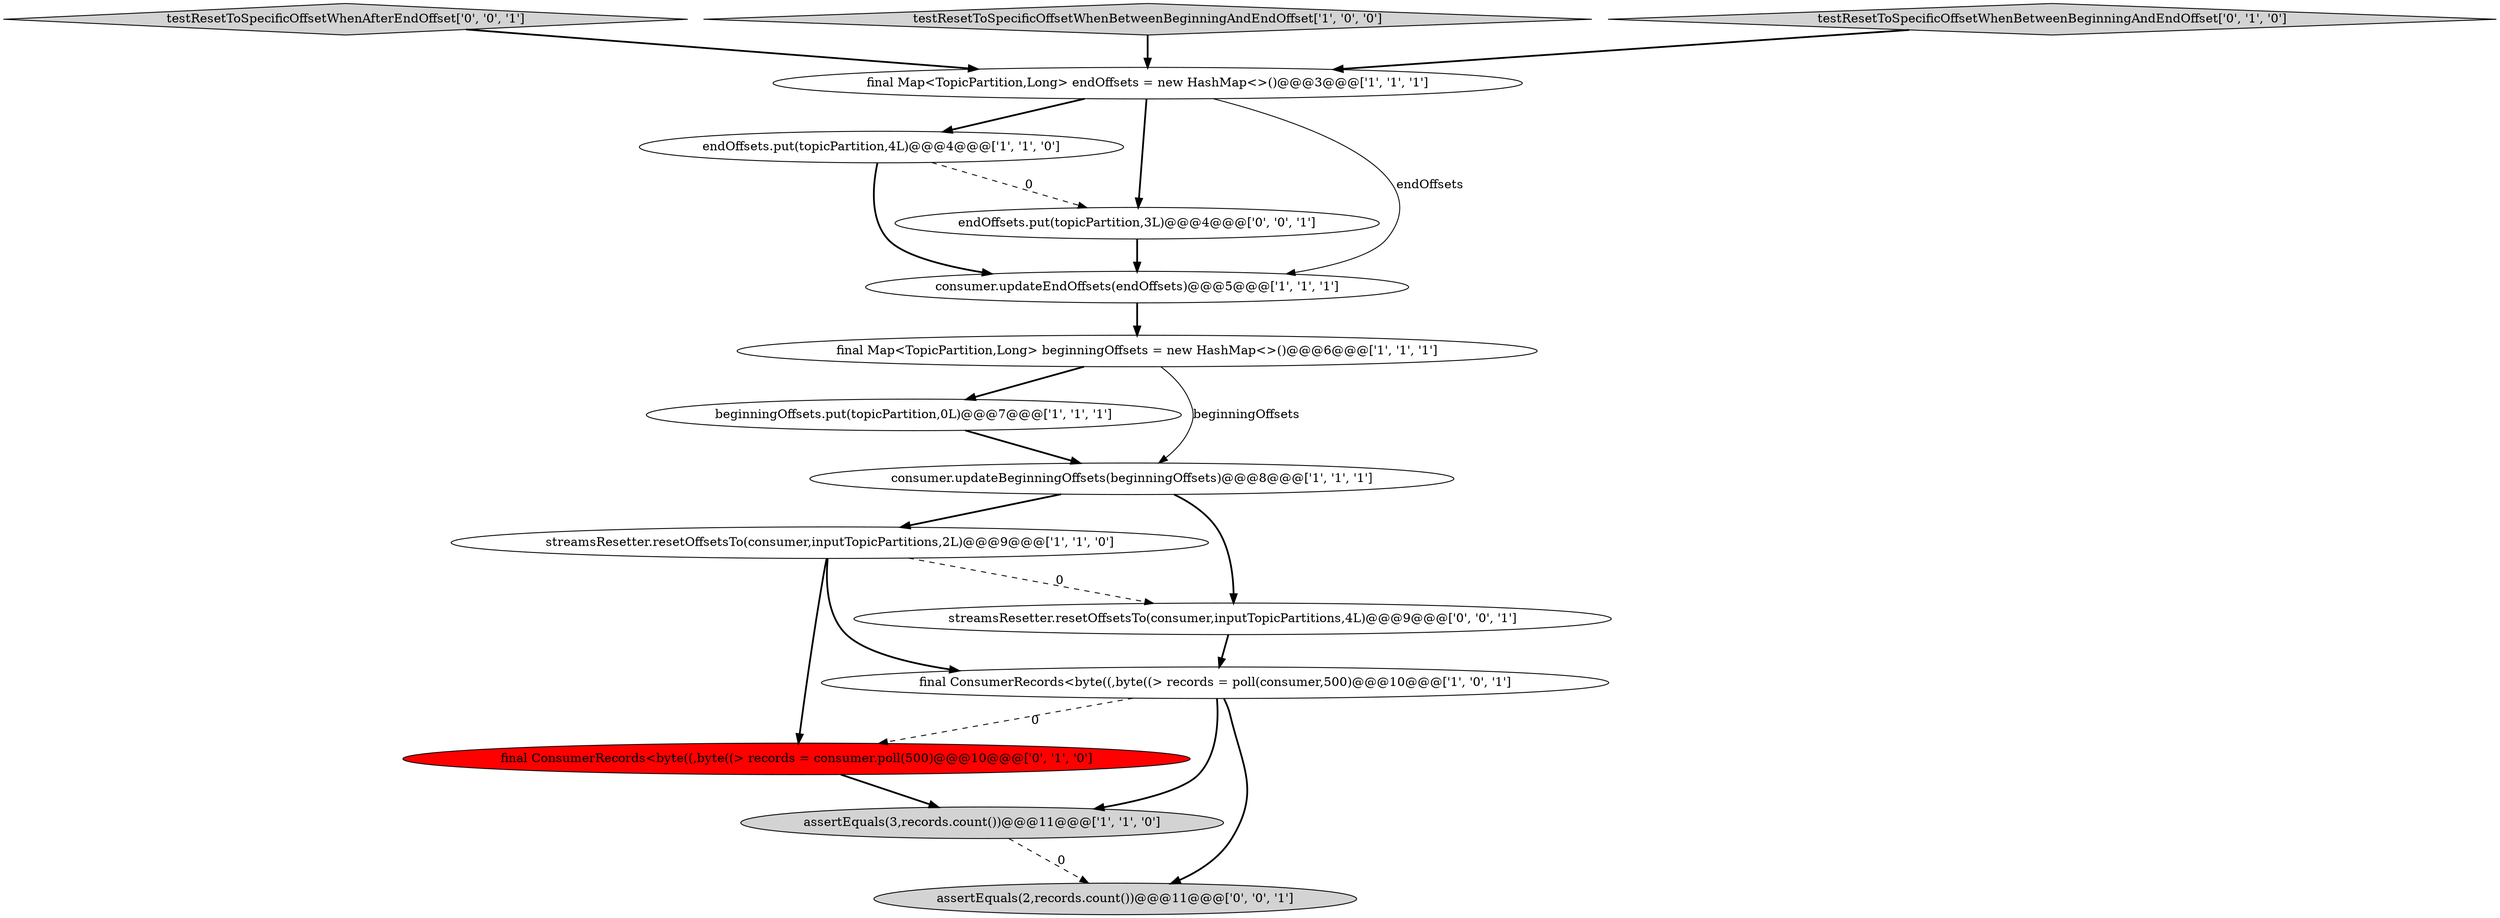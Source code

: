 digraph {
0 [style = filled, label = "consumer.updateBeginningOffsets(beginningOffsets)@@@8@@@['1', '1', '1']", fillcolor = white, shape = ellipse image = "AAA0AAABBB1BBB"];
1 [style = filled, label = "beginningOffsets.put(topicPartition,0L)@@@7@@@['1', '1', '1']", fillcolor = white, shape = ellipse image = "AAA0AAABBB1BBB"];
2 [style = filled, label = "streamsResetter.resetOffsetsTo(consumer,inputTopicPartitions,2L)@@@9@@@['1', '1', '0']", fillcolor = white, shape = ellipse image = "AAA0AAABBB1BBB"];
13 [style = filled, label = "testResetToSpecificOffsetWhenAfterEndOffset['0', '0', '1']", fillcolor = lightgray, shape = diamond image = "AAA0AAABBB3BBB"];
11 [style = filled, label = "final ConsumerRecords<byte((,byte((> records = consumer.poll(500)@@@10@@@['0', '1', '0']", fillcolor = red, shape = ellipse image = "AAA1AAABBB2BBB"];
3 [style = filled, label = "testResetToSpecificOffsetWhenBetweenBeginningAndEndOffset['1', '0', '0']", fillcolor = lightgray, shape = diamond image = "AAA0AAABBB1BBB"];
5 [style = filled, label = "assertEquals(3,records.count())@@@11@@@['1', '1', '0']", fillcolor = lightgray, shape = ellipse image = "AAA0AAABBB1BBB"];
6 [style = filled, label = "final ConsumerRecords<byte((,byte((> records = poll(consumer,500)@@@10@@@['1', '0', '1']", fillcolor = white, shape = ellipse image = "AAA0AAABBB1BBB"];
7 [style = filled, label = "endOffsets.put(topicPartition,4L)@@@4@@@['1', '1', '0']", fillcolor = white, shape = ellipse image = "AAA0AAABBB1BBB"];
9 [style = filled, label = "final Map<TopicPartition,Long> endOffsets = new HashMap<>()@@@3@@@['1', '1', '1']", fillcolor = white, shape = ellipse image = "AAA0AAABBB1BBB"];
12 [style = filled, label = "assertEquals(2,records.count())@@@11@@@['0', '0', '1']", fillcolor = lightgray, shape = ellipse image = "AAA0AAABBB3BBB"];
14 [style = filled, label = "endOffsets.put(topicPartition,3L)@@@4@@@['0', '0', '1']", fillcolor = white, shape = ellipse image = "AAA0AAABBB3BBB"];
15 [style = filled, label = "streamsResetter.resetOffsetsTo(consumer,inputTopicPartitions,4L)@@@9@@@['0', '0', '1']", fillcolor = white, shape = ellipse image = "AAA0AAABBB3BBB"];
4 [style = filled, label = "final Map<TopicPartition,Long> beginningOffsets = new HashMap<>()@@@6@@@['1', '1', '1']", fillcolor = white, shape = ellipse image = "AAA0AAABBB1BBB"];
10 [style = filled, label = "testResetToSpecificOffsetWhenBetweenBeginningAndEndOffset['0', '1', '0']", fillcolor = lightgray, shape = diamond image = "AAA0AAABBB2BBB"];
8 [style = filled, label = "consumer.updateEndOffsets(endOffsets)@@@5@@@['1', '1', '1']", fillcolor = white, shape = ellipse image = "AAA0AAABBB1BBB"];
5->12 [style = dashed, label="0"];
4->0 [style = solid, label="beginningOffsets"];
2->6 [style = bold, label=""];
7->14 [style = dashed, label="0"];
0->2 [style = bold, label=""];
6->11 [style = dashed, label="0"];
15->6 [style = bold, label=""];
1->0 [style = bold, label=""];
9->7 [style = bold, label=""];
7->8 [style = bold, label=""];
0->15 [style = bold, label=""];
2->15 [style = dashed, label="0"];
3->9 [style = bold, label=""];
6->5 [style = bold, label=""];
11->5 [style = bold, label=""];
9->8 [style = solid, label="endOffsets"];
9->14 [style = bold, label=""];
4->1 [style = bold, label=""];
10->9 [style = bold, label=""];
14->8 [style = bold, label=""];
13->9 [style = bold, label=""];
8->4 [style = bold, label=""];
2->11 [style = bold, label=""];
6->12 [style = bold, label=""];
}
